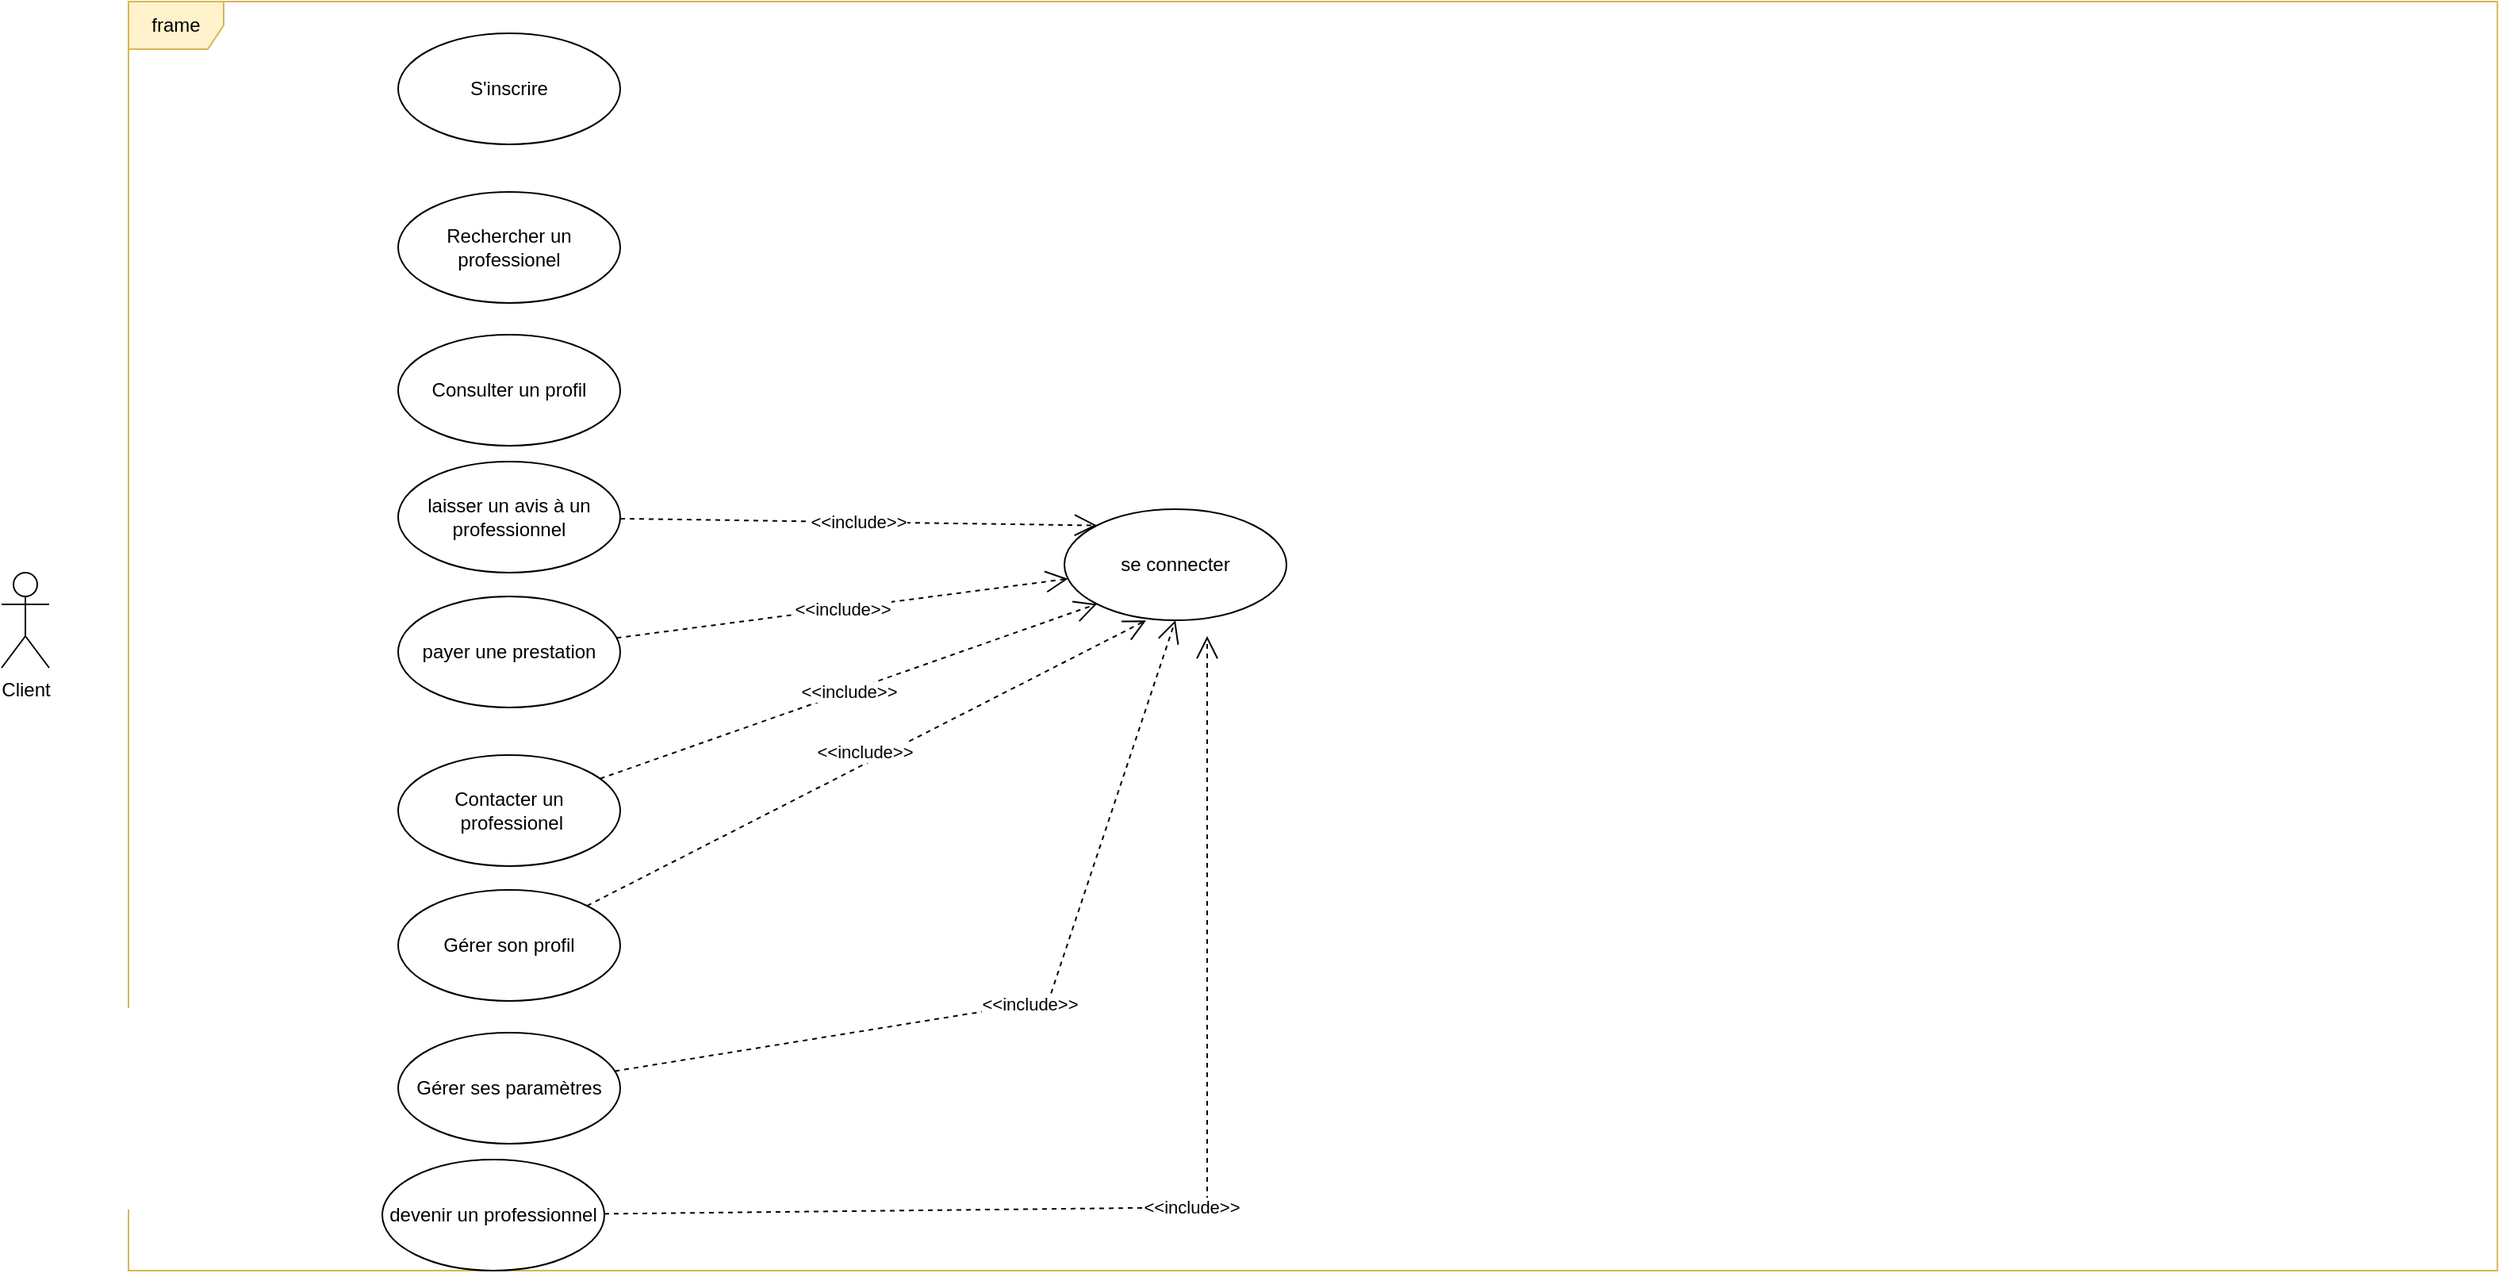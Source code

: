 <mxfile version="26.1.1">
  <diagram name="Page-1" id="JHK4Q6-67JAz9OO-pVOG">
    <mxGraphModel dx="2062" dy="709" grid="1" gridSize="10" guides="1" tooltips="1" connect="1" arrows="1" fold="1" page="1" pageScale="1" pageWidth="827" pageHeight="1169" math="0" shadow="0">
      <root>
        <mxCell id="0" />
        <mxCell id="1" parent="0" />
        <mxCell id="vpJE5EPXxcW1dItZ5YGT-2" value="frame" style="shape=umlFrame;whiteSpace=wrap;html=1;pointerEvents=0;fillColor=#fff2cc;strokeColor=#d6b656;" vertex="1" parent="1">
          <mxGeometry y="40" width="1493.33" height="800" as="geometry" />
        </mxCell>
        <mxCell id="vpJE5EPXxcW1dItZ5YGT-3" value="Client" style="shape=umlActor;verticalLabelPosition=bottom;verticalAlign=top;html=1;" vertex="1" parent="1">
          <mxGeometry x="-80" y="400" width="30" height="60" as="geometry" />
        </mxCell>
        <mxCell id="vpJE5EPXxcW1dItZ5YGT-5" value="S&#39;inscrire" style="ellipse;whiteSpace=wrap;html=1;" vertex="1" parent="1">
          <mxGeometry x="170" y="60" width="140" height="70" as="geometry" />
        </mxCell>
        <mxCell id="vpJE5EPXxcW1dItZ5YGT-6" value="se connecter" style="ellipse;whiteSpace=wrap;html=1;" vertex="1" parent="1">
          <mxGeometry x="590.0" y="360" width="140" height="70" as="geometry" />
        </mxCell>
        <mxCell id="vpJE5EPXxcW1dItZ5YGT-7" value="Rechercher un professionel" style="ellipse;whiteSpace=wrap;html=1;" vertex="1" parent="1">
          <mxGeometry x="170" y="160" width="140" height="70" as="geometry" />
        </mxCell>
        <mxCell id="vpJE5EPXxcW1dItZ5YGT-8" value="Consulter un profil" style="ellipse;whiteSpace=wrap;html=1;" vertex="1" parent="1">
          <mxGeometry x="170" y="250" width="140" height="70" as="geometry" />
        </mxCell>
        <mxCell id="vpJE5EPXxcW1dItZ5YGT-9" value="laisser un avis à un professionnel" style="ellipse;whiteSpace=wrap;html=1;" vertex="1" parent="1">
          <mxGeometry x="170" y="330" width="140" height="70" as="geometry" />
        </mxCell>
        <mxCell id="vpJE5EPXxcW1dItZ5YGT-10" value="payer une prestation" style="ellipse;whiteSpace=wrap;html=1;" vertex="1" parent="1">
          <mxGeometry x="170" y="415" width="140" height="70" as="geometry" />
        </mxCell>
        <mxCell id="vpJE5EPXxcW1dItZ5YGT-11" value="Contacter un&lt;div&gt;&amp;nbsp;professionel&lt;/div&gt;" style="ellipse;whiteSpace=wrap;html=1;" vertex="1" parent="1">
          <mxGeometry x="170" y="515" width="140" height="70" as="geometry" />
        </mxCell>
        <mxCell id="vpJE5EPXxcW1dItZ5YGT-23" value="Gérer son profil" style="ellipse;whiteSpace=wrap;html=1;" vertex="1" parent="1">
          <mxGeometry x="170" y="600" width="140" height="70" as="geometry" />
        </mxCell>
        <mxCell id="vpJE5EPXxcW1dItZ5YGT-24" value="Gérer ses paramètres" style="ellipse;whiteSpace=wrap;html=1;" vertex="1" parent="1">
          <mxGeometry x="170" y="690" width="140" height="70" as="geometry" />
        </mxCell>
        <mxCell id="vpJE5EPXxcW1dItZ5YGT-41" value="&amp;lt;&amp;lt;include&amp;gt;&amp;gt;" style="endArrow=open;endSize=12;dashed=1;html=1;rounded=0;" edge="1" parent="1" source="vpJE5EPXxcW1dItZ5YGT-10" target="vpJE5EPXxcW1dItZ5YGT-6">
          <mxGeometry width="160" relative="1" as="geometry">
            <mxPoint x="420" y="370" as="sourcePoint" />
            <mxPoint x="580" y="370" as="targetPoint" />
          </mxGeometry>
        </mxCell>
        <mxCell id="vpJE5EPXxcW1dItZ5YGT-42" value="&amp;lt;&amp;lt;include&amp;gt;&amp;gt;" style="endArrow=open;endSize=12;dashed=1;html=1;rounded=0;entryX=0;entryY=1;entryDx=0;entryDy=0;" edge="1" parent="1" source="vpJE5EPXxcW1dItZ5YGT-11" target="vpJE5EPXxcW1dItZ5YGT-6">
          <mxGeometry width="160" relative="1" as="geometry">
            <mxPoint x="350" y="549.41" as="sourcePoint" />
            <mxPoint x="510" y="549.41" as="targetPoint" />
          </mxGeometry>
        </mxCell>
        <mxCell id="vpJE5EPXxcW1dItZ5YGT-45" value="" style="endArrow=open;endSize=12;dashed=1;html=1;rounded=0;entryX=0.368;entryY=1.001;entryDx=0;entryDy=0;entryPerimeter=0;" edge="1" parent="1" source="vpJE5EPXxcW1dItZ5YGT-23" target="vpJE5EPXxcW1dItZ5YGT-6">
          <mxGeometry width="160" relative="1" as="geometry">
            <mxPoint x="389.999" y="649.225" as="sourcePoint" />
            <mxPoint x="776" y="520" as="targetPoint" />
          </mxGeometry>
        </mxCell>
        <mxCell id="vpJE5EPXxcW1dItZ5YGT-48" value="&amp;lt;&amp;lt;include&amp;gt;&amp;gt;" style="edgeLabel;html=1;align=center;verticalAlign=middle;resizable=0;points=[];" vertex="1" connectable="0" parent="vpJE5EPXxcW1dItZ5YGT-45">
          <mxGeometry x="0.008" y="7" relative="1" as="geometry">
            <mxPoint as="offset" />
          </mxGeometry>
        </mxCell>
        <mxCell id="vpJE5EPXxcW1dItZ5YGT-46" value="&amp;lt;&amp;lt;include&amp;gt;&amp;gt;" style="endArrow=open;endSize=12;dashed=1;html=1;rounded=0;entryX=0.5;entryY=1;entryDx=0;entryDy=0;" edge="1" parent="1" source="vpJE5EPXxcW1dItZ5YGT-24" target="vpJE5EPXxcW1dItZ5YGT-6">
          <mxGeometry width="160" relative="1" as="geometry">
            <mxPoint x="250" y="560" as="sourcePoint" />
            <mxPoint x="410" y="560" as="targetPoint" />
            <Array as="points">
              <mxPoint x="580" y="670" />
            </Array>
          </mxGeometry>
        </mxCell>
        <mxCell id="vpJE5EPXxcW1dItZ5YGT-47" value="&amp;lt;&amp;lt;include&amp;gt;&amp;gt;" style="endArrow=open;endSize=12;dashed=1;html=1;rounded=0;entryX=0;entryY=0;entryDx=0;entryDy=0;" edge="1" parent="1" source="vpJE5EPXxcW1dItZ5YGT-9" target="vpJE5EPXxcW1dItZ5YGT-6">
          <mxGeometry width="160" relative="1" as="geometry">
            <mxPoint x="250" y="510" as="sourcePoint" />
            <mxPoint x="410" y="510" as="targetPoint" />
          </mxGeometry>
        </mxCell>
        <mxCell id="vpJE5EPXxcW1dItZ5YGT-49" value="devenir un professionnel" style="ellipse;whiteSpace=wrap;html=1;" vertex="1" parent="1">
          <mxGeometry x="160" y="770" width="140" height="70" as="geometry" />
        </mxCell>
        <mxCell id="vpJE5EPXxcW1dItZ5YGT-51" value="&amp;lt;&amp;lt;include&amp;gt;&amp;gt;" style="endArrow=open;endSize=12;dashed=1;html=1;rounded=0;" edge="1" parent="1" source="vpJE5EPXxcW1dItZ5YGT-49">
          <mxGeometry width="160" relative="1" as="geometry">
            <mxPoint x="380" y="822.99" as="sourcePoint" />
            <mxPoint x="680" y="440" as="targetPoint" />
            <Array as="points">
              <mxPoint x="680" y="800" />
            </Array>
          </mxGeometry>
        </mxCell>
      </root>
    </mxGraphModel>
  </diagram>
</mxfile>
